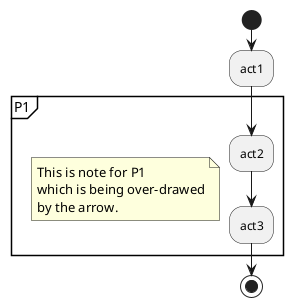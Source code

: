 {
  "sha1": "ovu816burlzdw6xeroi0nb3l99ls8d0",
  "insertion": {
    "when": "2024-06-04T17:28:40.352Z",
    "user": "plantuml@gmail.com"
  }
}
@startuml
start
:act1;
partition P1 {
    note left
        This is note for P1
        which is being over-drawed
        by the arrow.
    end note
    :act2;
    :act3;
}
stop
@enduml
